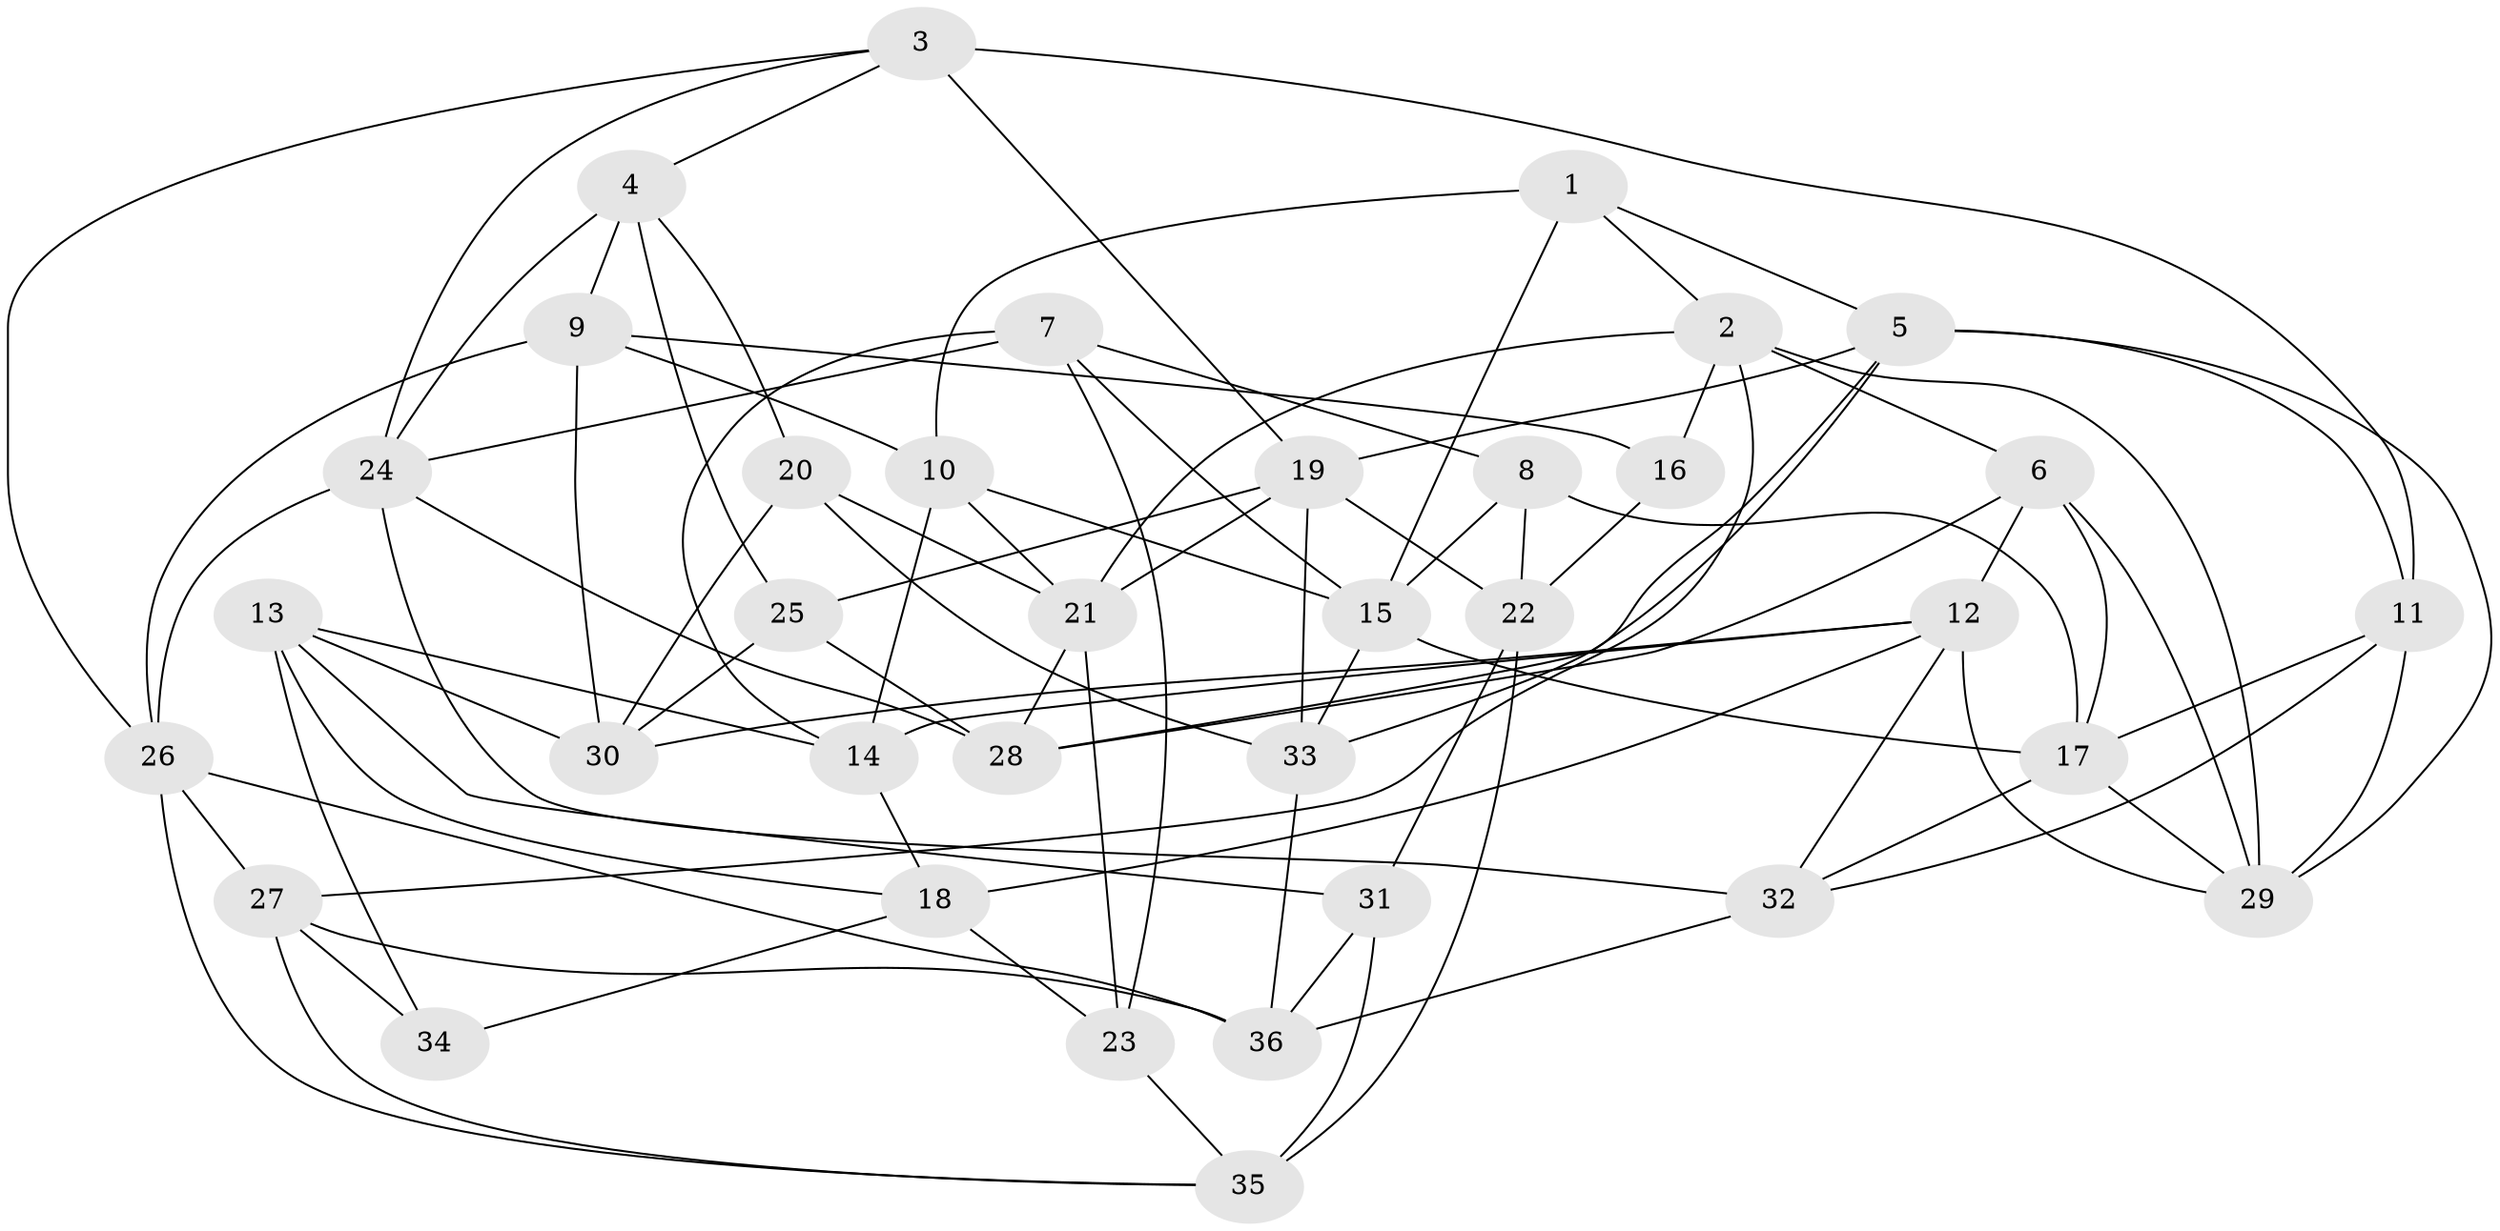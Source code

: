// original degree distribution, {4: 1.0}
// Generated by graph-tools (version 1.1) at 2025/03/03/09/25 03:03:01]
// undirected, 36 vertices, 90 edges
graph export_dot {
graph [start="1"]
  node [color=gray90,style=filled];
  1;
  2;
  3;
  4;
  5;
  6;
  7;
  8;
  9;
  10;
  11;
  12;
  13;
  14;
  15;
  16;
  17;
  18;
  19;
  20;
  21;
  22;
  23;
  24;
  25;
  26;
  27;
  28;
  29;
  30;
  31;
  32;
  33;
  34;
  35;
  36;
  1 -- 2 [weight=1.0];
  1 -- 5 [weight=1.0];
  1 -- 10 [weight=1.0];
  1 -- 15 [weight=1.0];
  2 -- 6 [weight=1.0];
  2 -- 16 [weight=1.0];
  2 -- 21 [weight=1.0];
  2 -- 27 [weight=1.0];
  2 -- 29 [weight=1.0];
  3 -- 4 [weight=1.0];
  3 -- 11 [weight=2.0];
  3 -- 19 [weight=1.0];
  3 -- 24 [weight=1.0];
  3 -- 26 [weight=1.0];
  4 -- 9 [weight=2.0];
  4 -- 20 [weight=1.0];
  4 -- 24 [weight=1.0];
  4 -- 25 [weight=1.0];
  5 -- 11 [weight=1.0];
  5 -- 19 [weight=1.0];
  5 -- 28 [weight=1.0];
  5 -- 29 [weight=1.0];
  5 -- 33 [weight=1.0];
  6 -- 12 [weight=1.0];
  6 -- 17 [weight=1.0];
  6 -- 28 [weight=2.0];
  6 -- 29 [weight=1.0];
  7 -- 8 [weight=1.0];
  7 -- 14 [weight=1.0];
  7 -- 15 [weight=1.0];
  7 -- 23 [weight=2.0];
  7 -- 24 [weight=1.0];
  8 -- 15 [weight=1.0];
  8 -- 17 [weight=1.0];
  8 -- 22 [weight=1.0];
  9 -- 10 [weight=1.0];
  9 -- 16 [weight=1.0];
  9 -- 26 [weight=1.0];
  9 -- 30 [weight=1.0];
  10 -- 14 [weight=2.0];
  10 -- 15 [weight=1.0];
  10 -- 21 [weight=1.0];
  11 -- 17 [weight=1.0];
  11 -- 29 [weight=1.0];
  11 -- 32 [weight=1.0];
  12 -- 14 [weight=1.0];
  12 -- 18 [weight=1.0];
  12 -- 29 [weight=1.0];
  12 -- 30 [weight=1.0];
  12 -- 32 [weight=1.0];
  13 -- 14 [weight=1.0];
  13 -- 18 [weight=1.0];
  13 -- 30 [weight=1.0];
  13 -- 31 [weight=2.0];
  13 -- 34 [weight=1.0];
  14 -- 18 [weight=1.0];
  15 -- 17 [weight=1.0];
  15 -- 33 [weight=1.0];
  16 -- 22 [weight=2.0];
  17 -- 29 [weight=1.0];
  17 -- 32 [weight=1.0];
  18 -- 23 [weight=2.0];
  18 -- 34 [weight=1.0];
  19 -- 21 [weight=1.0];
  19 -- 22 [weight=1.0];
  19 -- 25 [weight=1.0];
  19 -- 33 [weight=1.0];
  20 -- 21 [weight=1.0];
  20 -- 30 [weight=2.0];
  20 -- 33 [weight=2.0];
  21 -- 23 [weight=1.0];
  21 -- 28 [weight=1.0];
  22 -- 31 [weight=1.0];
  22 -- 35 [weight=1.0];
  23 -- 35 [weight=1.0];
  24 -- 26 [weight=1.0];
  24 -- 28 [weight=1.0];
  24 -- 32 [weight=1.0];
  25 -- 28 [weight=1.0];
  25 -- 30 [weight=1.0];
  26 -- 27 [weight=1.0];
  26 -- 35 [weight=1.0];
  26 -- 36 [weight=1.0];
  27 -- 34 [weight=2.0];
  27 -- 35 [weight=1.0];
  27 -- 36 [weight=1.0];
  31 -- 35 [weight=2.0];
  31 -- 36 [weight=1.0];
  32 -- 36 [weight=2.0];
  33 -- 36 [weight=1.0];
}
